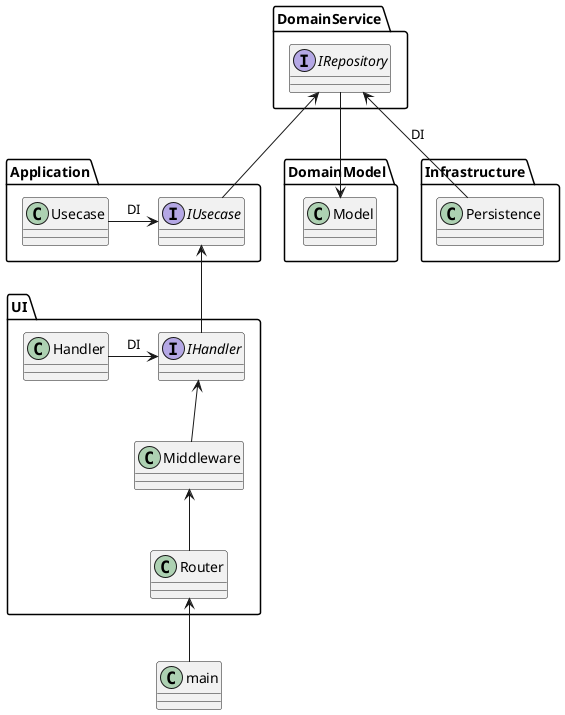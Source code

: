 @startuml
package DomainModel {
  class Model
}

package DomainService {
  interface IRepository
}

package Application {
  class Usecase
  interface IUsecase
}

package Infrastructure {
  class Persistence
}
package UI {
  class Router
  class Middleware
  interface IHandler
  class Handler
}
class main

Model <-up- IRepository
IUsecase -up-> IRepository
Persistence -up-> IRepository: DI
Usecase -right-> IUsecase: DI
IHandler -up-> IUsecase
Handler -right-> IHandler: DI
Middleware -up-> IHandler
Router -up-> Middleware
main -up-> Router
@enduml
